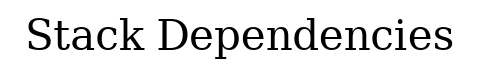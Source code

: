 digraph StacksGraph {
	node [fillcolor=grey shape=box style=filled]
	fontsize=20 label="Stack Dependencies" labelloc=t rankdir=LR
}
